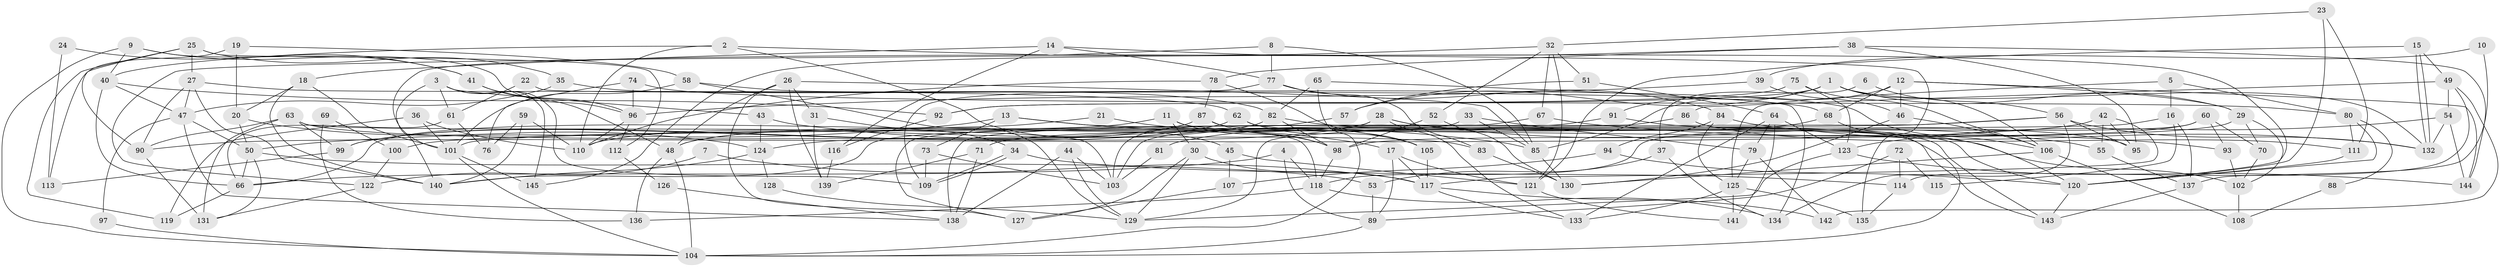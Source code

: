 // Generated by graph-tools (version 1.1) at 2025/49/03/09/25 04:49:18]
// undirected, 145 vertices, 290 edges
graph export_dot {
graph [start="1"]
  node [color=gray90,style=filled];
  1;
  2;
  3;
  4;
  5;
  6;
  7;
  8;
  9;
  10;
  11;
  12;
  13;
  14;
  15;
  16;
  17;
  18;
  19;
  20;
  21;
  22;
  23;
  24;
  25;
  26;
  27;
  28;
  29;
  30;
  31;
  32;
  33;
  34;
  35;
  36;
  37;
  38;
  39;
  40;
  41;
  42;
  43;
  44;
  45;
  46;
  47;
  48;
  49;
  50;
  51;
  52;
  53;
  54;
  55;
  56;
  57;
  58;
  59;
  60;
  61;
  62;
  63;
  64;
  65;
  66;
  67;
  68;
  69;
  70;
  71;
  72;
  73;
  74;
  75;
  76;
  77;
  78;
  79;
  80;
  81;
  82;
  83;
  84;
  85;
  86;
  87;
  88;
  89;
  90;
  91;
  92;
  93;
  94;
  95;
  96;
  97;
  98;
  99;
  100;
  101;
  102;
  103;
  104;
  105;
  106;
  107;
  108;
  109;
  110;
  111;
  112;
  113;
  114;
  115;
  116;
  117;
  118;
  119;
  120;
  121;
  122;
  123;
  124;
  125;
  126;
  127;
  128;
  129;
  130;
  131;
  132;
  133;
  134;
  135;
  136;
  137;
  138;
  139;
  140;
  141;
  142;
  143;
  144;
  145;
  1 -- 57;
  1 -- 132;
  1 -- 29;
  1 -- 91;
  1 -- 92;
  1 -- 106;
  2 -- 40;
  2 -- 45;
  2 -- 110;
  2 -- 135;
  3 -- 145;
  3 -- 109;
  3 -- 43;
  3 -- 61;
  3 -- 140;
  4 -- 89;
  4 -- 118;
  4 -- 66;
  5 -- 125;
  5 -- 80;
  5 -- 16;
  6 -- 56;
  6 -- 37;
  7 -- 122;
  7 -- 117;
  8 -- 101;
  8 -- 77;
  8 -- 85;
  9 -- 96;
  9 -- 40;
  9 -- 41;
  9 -- 104;
  10 -- 39;
  10 -- 137;
  11 -- 30;
  11 -- 143;
  11 -- 48;
  11 -- 98;
  12 -- 29;
  12 -- 85;
  12 -- 46;
  12 -- 68;
  12 -- 144;
  13 -- 50;
  13 -- 17;
  13 -- 73;
  13 -- 118;
  14 -- 120;
  14 -- 116;
  14 -- 18;
  14 -- 77;
  15 -- 132;
  15 -- 132;
  15 -- 49;
  15 -- 121;
  16 -- 101;
  16 -- 115;
  16 -- 137;
  17 -- 117;
  17 -- 121;
  17 -- 89;
  18 -- 140;
  18 -- 20;
  18 -- 101;
  19 -- 58;
  19 -- 20;
  19 -- 113;
  20 -- 124;
  20 -- 50;
  21 -- 105;
  21 -- 48;
  22 -- 61;
  22 -- 134;
  23 -- 32;
  23 -- 120;
  23 -- 111;
  24 -- 113;
  24 -- 41;
  25 -- 90;
  25 -- 35;
  25 -- 27;
  25 -- 112;
  25 -- 119;
  26 -- 48;
  26 -- 31;
  26 -- 85;
  26 -- 127;
  26 -- 139;
  27 -- 62;
  27 -- 47;
  27 -- 90;
  27 -- 140;
  28 -- 66;
  28 -- 124;
  28 -- 55;
  28 -- 120;
  28 -- 133;
  29 -- 98;
  29 -- 70;
  29 -- 102;
  30 -- 127;
  30 -- 117;
  30 -- 129;
  31 -- 34;
  31 -- 139;
  32 -- 121;
  32 -- 52;
  32 -- 51;
  32 -- 67;
  32 -- 122;
  33 -- 85;
  33 -- 140;
  33 -- 79;
  34 -- 114;
  34 -- 109;
  34 -- 109;
  35 -- 106;
  35 -- 47;
  36 -- 119;
  36 -- 101;
  36 -- 110;
  37 -- 134;
  37 -- 53;
  38 -- 144;
  38 -- 95;
  38 -- 78;
  38 -- 145;
  39 -- 96;
  39 -- 46;
  40 -- 92;
  40 -- 47;
  40 -- 66;
  41 -- 48;
  41 -- 96;
  42 -- 90;
  42 -- 117;
  42 -- 55;
  42 -- 95;
  43 -- 85;
  43 -- 124;
  44 -- 129;
  44 -- 103;
  44 -- 138;
  45 -- 107;
  45 -- 121;
  46 -- 130;
  46 -- 106;
  47 -- 50;
  47 -- 97;
  47 -- 138;
  48 -- 104;
  48 -- 136;
  49 -- 86;
  49 -- 142;
  49 -- 54;
  49 -- 114;
  50 -- 66;
  50 -- 53;
  50 -- 131;
  51 -- 64;
  51 -- 57;
  52 -- 130;
  52 -- 98;
  53 -- 89;
  54 -- 144;
  54 -- 123;
  54 -- 132;
  55 -- 137;
  56 -- 132;
  56 -- 129;
  56 -- 95;
  56 -- 100;
  56 -- 134;
  57 -- 103;
  58 -- 101;
  58 -- 82;
  58 -- 129;
  59 -- 140;
  59 -- 110;
  59 -- 76;
  60 -- 118;
  60 -- 70;
  60 -- 71;
  60 -- 93;
  61 -- 66;
  61 -- 76;
  62 -- 99;
  62 -- 120;
  62 -- 105;
  63 -- 131;
  63 -- 83;
  63 -- 90;
  63 -- 99;
  63 -- 103;
  64 -- 123;
  64 -- 133;
  64 -- 79;
  64 -- 141;
  65 -- 82;
  65 -- 68;
  65 -- 104;
  66 -- 119;
  67 -- 93;
  67 -- 127;
  68 -- 104;
  68 -- 81;
  69 -- 136;
  69 -- 100;
  70 -- 102;
  71 -- 138;
  71 -- 139;
  72 -- 89;
  72 -- 114;
  72 -- 115;
  73 -- 103;
  73 -- 109;
  74 -- 96;
  74 -- 76;
  74 -- 80;
  75 -- 106;
  75 -- 123;
  75 -- 92;
  77 -- 109;
  77 -- 83;
  77 -- 84;
  78 -- 110;
  78 -- 87;
  78 -- 105;
  79 -- 125;
  79 -- 142;
  80 -- 111;
  80 -- 88;
  80 -- 120;
  81 -- 103;
  82 -- 110;
  82 -- 98;
  82 -- 102;
  83 -- 130;
  84 -- 132;
  84 -- 94;
  84 -- 125;
  85 -- 130;
  86 -- 111;
  86 -- 138;
  87 -- 143;
  87 -- 98;
  87 -- 99;
  88 -- 108;
  89 -- 104;
  90 -- 131;
  91 -- 95;
  91 -- 103;
  92 -- 116;
  93 -- 102;
  94 -- 120;
  94 -- 107;
  96 -- 110;
  96 -- 112;
  97 -- 104;
  98 -- 118;
  99 -- 113;
  100 -- 122;
  101 -- 104;
  101 -- 145;
  102 -- 108;
  105 -- 117;
  106 -- 108;
  106 -- 130;
  107 -- 127;
  111 -- 120;
  112 -- 126;
  114 -- 135;
  116 -- 139;
  117 -- 133;
  117 -- 142;
  118 -- 134;
  118 -- 136;
  120 -- 143;
  121 -- 141;
  122 -- 131;
  123 -- 129;
  123 -- 144;
  124 -- 140;
  124 -- 128;
  125 -- 133;
  125 -- 135;
  125 -- 141;
  126 -- 138;
  128 -- 129;
  137 -- 143;
}
